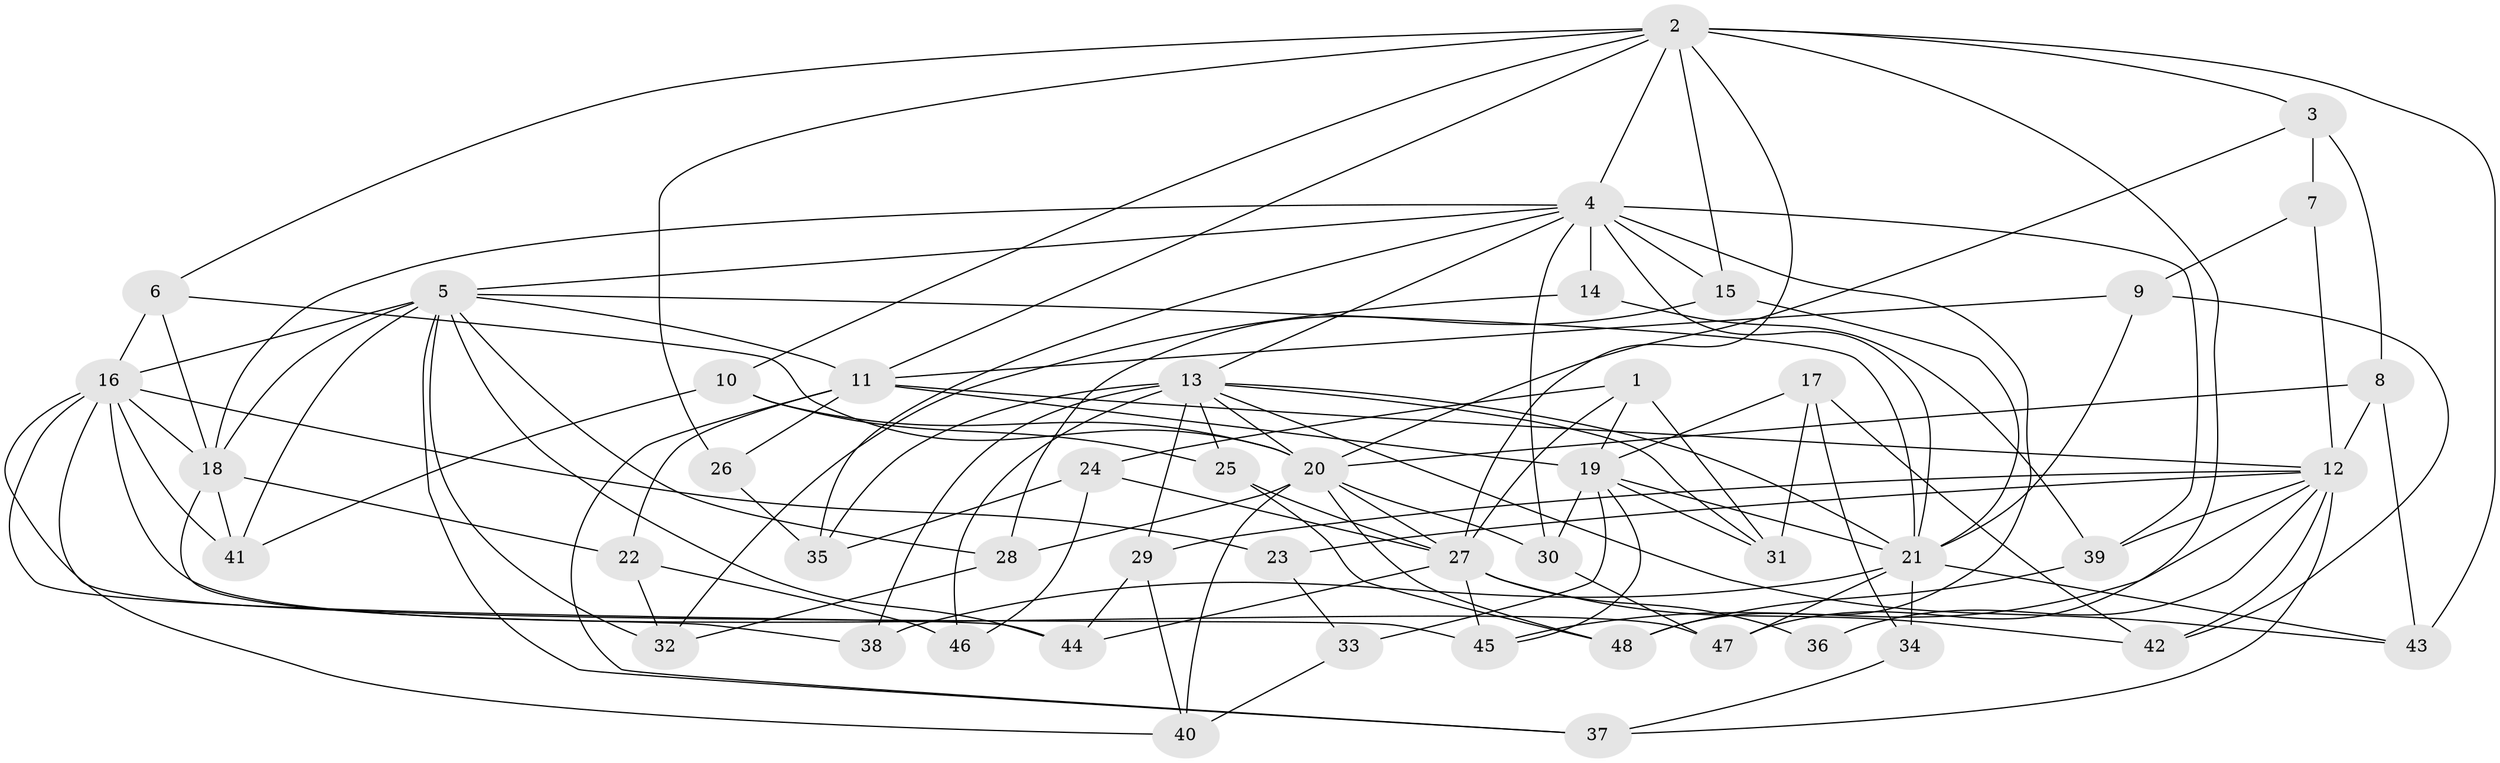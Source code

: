 // original degree distribution, {4: 1.0}
// Generated by graph-tools (version 1.1) at 2025/37/03/09/25 02:37:54]
// undirected, 48 vertices, 123 edges
graph export_dot {
graph [start="1"]
  node [color=gray90,style=filled];
  1;
  2;
  3;
  4;
  5;
  6;
  7;
  8;
  9;
  10;
  11;
  12;
  13;
  14;
  15;
  16;
  17;
  18;
  19;
  20;
  21;
  22;
  23;
  24;
  25;
  26;
  27;
  28;
  29;
  30;
  31;
  32;
  33;
  34;
  35;
  36;
  37;
  38;
  39;
  40;
  41;
  42;
  43;
  44;
  45;
  46;
  47;
  48;
  1 -- 19 [weight=1.0];
  1 -- 24 [weight=1.0];
  1 -- 27 [weight=1.0];
  1 -- 31 [weight=1.0];
  2 -- 3 [weight=1.0];
  2 -- 4 [weight=1.0];
  2 -- 6 [weight=1.0];
  2 -- 10 [weight=1.0];
  2 -- 11 [weight=1.0];
  2 -- 15 [weight=1.0];
  2 -- 26 [weight=1.0];
  2 -- 27 [weight=1.0];
  2 -- 43 [weight=1.0];
  2 -- 47 [weight=1.0];
  3 -- 7 [weight=1.0];
  3 -- 8 [weight=1.0];
  3 -- 20 [weight=1.0];
  4 -- 5 [weight=1.0];
  4 -- 13 [weight=1.0];
  4 -- 14 [weight=2.0];
  4 -- 15 [weight=1.0];
  4 -- 18 [weight=1.0];
  4 -- 21 [weight=1.0];
  4 -- 30 [weight=1.0];
  4 -- 35 [weight=1.0];
  4 -- 39 [weight=1.0];
  4 -- 48 [weight=1.0];
  5 -- 11 [weight=1.0];
  5 -- 16 [weight=1.0];
  5 -- 18 [weight=1.0];
  5 -- 21 [weight=1.0];
  5 -- 28 [weight=1.0];
  5 -- 32 [weight=1.0];
  5 -- 37 [weight=1.0];
  5 -- 41 [weight=1.0];
  5 -- 44 [weight=1.0];
  6 -- 16 [weight=1.0];
  6 -- 18 [weight=1.0];
  6 -- 20 [weight=1.0];
  7 -- 9 [weight=1.0];
  7 -- 12 [weight=2.0];
  8 -- 12 [weight=1.0];
  8 -- 20 [weight=1.0];
  8 -- 43 [weight=1.0];
  9 -- 11 [weight=1.0];
  9 -- 21 [weight=1.0];
  9 -- 42 [weight=1.0];
  10 -- 20 [weight=1.0];
  10 -- 25 [weight=1.0];
  10 -- 41 [weight=1.0];
  11 -- 12 [weight=1.0];
  11 -- 19 [weight=2.0];
  11 -- 22 [weight=1.0];
  11 -- 26 [weight=2.0];
  11 -- 37 [weight=1.0];
  12 -- 23 [weight=1.0];
  12 -- 29 [weight=1.0];
  12 -- 36 [weight=2.0];
  12 -- 37 [weight=1.0];
  12 -- 39 [weight=1.0];
  12 -- 42 [weight=1.0];
  12 -- 45 [weight=1.0];
  13 -- 20 [weight=1.0];
  13 -- 21 [weight=1.0];
  13 -- 25 [weight=1.0];
  13 -- 29 [weight=1.0];
  13 -- 31 [weight=1.0];
  13 -- 35 [weight=1.0];
  13 -- 38 [weight=2.0];
  13 -- 43 [weight=1.0];
  13 -- 46 [weight=2.0];
  14 -- 32 [weight=1.0];
  14 -- 39 [weight=1.0];
  15 -- 21 [weight=1.0];
  15 -- 28 [weight=1.0];
  16 -- 18 [weight=3.0];
  16 -- 23 [weight=2.0];
  16 -- 40 [weight=1.0];
  16 -- 41 [weight=1.0];
  16 -- 44 [weight=1.0];
  16 -- 45 [weight=1.0];
  16 -- 47 [weight=1.0];
  17 -- 19 [weight=1.0];
  17 -- 31 [weight=1.0];
  17 -- 34 [weight=1.0];
  17 -- 42 [weight=1.0];
  18 -- 22 [weight=1.0];
  18 -- 38 [weight=2.0];
  18 -- 41 [weight=1.0];
  19 -- 21 [weight=1.0];
  19 -- 30 [weight=1.0];
  19 -- 31 [weight=1.0];
  19 -- 33 [weight=2.0];
  19 -- 45 [weight=1.0];
  20 -- 27 [weight=1.0];
  20 -- 28 [weight=1.0];
  20 -- 30 [weight=1.0];
  20 -- 40 [weight=1.0];
  20 -- 48 [weight=1.0];
  21 -- 34 [weight=2.0];
  21 -- 38 [weight=2.0];
  21 -- 43 [weight=1.0];
  21 -- 47 [weight=1.0];
  22 -- 32 [weight=1.0];
  22 -- 46 [weight=1.0];
  23 -- 33 [weight=1.0];
  24 -- 27 [weight=1.0];
  24 -- 35 [weight=1.0];
  24 -- 46 [weight=1.0];
  25 -- 27 [weight=1.0];
  25 -- 48 [weight=1.0];
  26 -- 35 [weight=1.0];
  27 -- 36 [weight=2.0];
  27 -- 42 [weight=1.0];
  27 -- 44 [weight=1.0];
  27 -- 45 [weight=1.0];
  28 -- 32 [weight=1.0];
  29 -- 40 [weight=1.0];
  29 -- 44 [weight=1.0];
  30 -- 47 [weight=1.0];
  33 -- 40 [weight=1.0];
  34 -- 37 [weight=1.0];
  39 -- 48 [weight=1.0];
}
